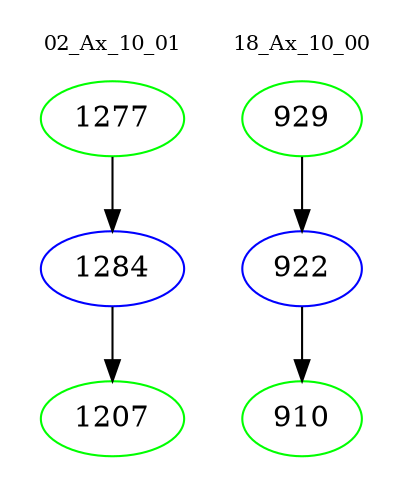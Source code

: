digraph{
subgraph cluster_0 {
color = white
label = "02_Ax_10_01";
fontsize=10;
T0_1277 [label="1277", color="green"]
T0_1277 -> T0_1284 [color="black"]
T0_1284 [label="1284", color="blue"]
T0_1284 -> T0_1207 [color="black"]
T0_1207 [label="1207", color="green"]
}
subgraph cluster_1 {
color = white
label = "18_Ax_10_00";
fontsize=10;
T1_929 [label="929", color="green"]
T1_929 -> T1_922 [color="black"]
T1_922 [label="922", color="blue"]
T1_922 -> T1_910 [color="black"]
T1_910 [label="910", color="green"]
}
}

